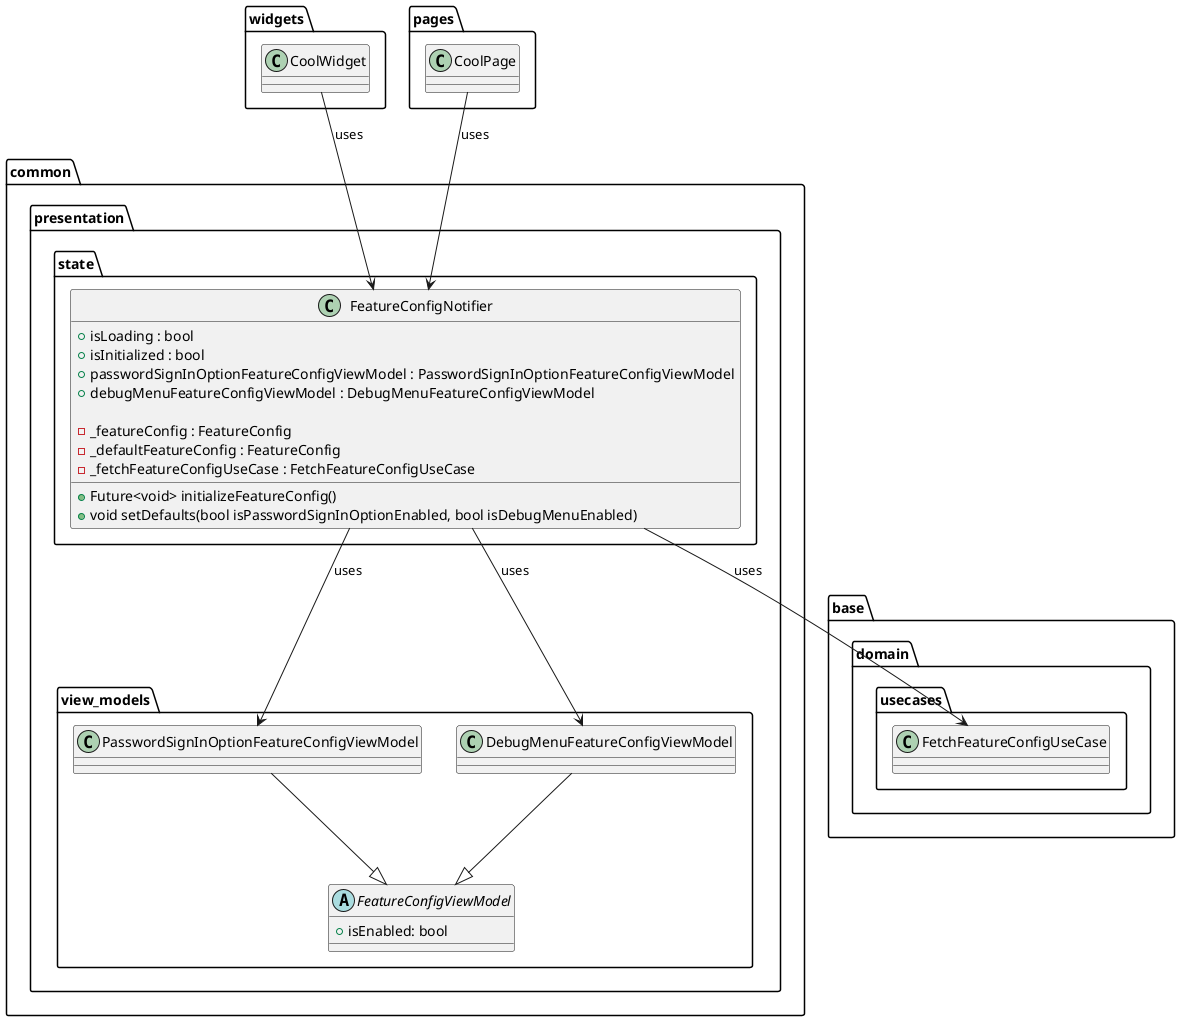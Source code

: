 @startuml feature_config_presentation_layer_class_diagram

package base.domain.usecases {
    class FetchFeatureConfigUseCase {}
}

package common.presentation {

    package state {
        class FeatureConfigNotifier {
            + isLoading : bool
            + isInitialized : bool
            + passwordSignInOptionFeatureConfigViewModel : PasswordSignInOptionFeatureConfigViewModel
            + debugMenuFeatureConfigViewModel : DebugMenuFeatureConfigViewModel

            - _featureConfig : FeatureConfig
            - _defaultFeatureConfig : FeatureConfig
            - _fetchFeatureConfigUseCase : FetchFeatureConfigUseCase

            + Future<void> initializeFeatureConfig()
            + void setDefaults(bool isPasswordSignInOptionEnabled, bool isDebugMenuEnabled)
        }
    }

    package view_models {
        abstract class FeatureConfigViewModel {
            + isEnabled: bool
        }

        class PasswordSignInOptionFeatureConfigViewModel {}

        class DebugMenuFeatureConfigViewModel {}
    }
}

package widgets {
    class CoolWidget {}
}

package pages {
    class CoolPage {}
}

CoolWidget --> FeatureConfigNotifier : uses

CoolPage --> FeatureConfigNotifier : uses

FeatureConfigNotifier --> FetchFeatureConfigUseCase : uses

FeatureConfigNotifier --> PasswordSignInOptionFeatureConfigViewModel : uses
FeatureConfigNotifier --> DebugMenuFeatureConfigViewModel : uses

PasswordSignInOptionFeatureConfigViewModel --|> FeatureConfigViewModel
DebugMenuFeatureConfigViewModel --|> FeatureConfigViewModel

@enduml
